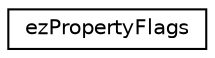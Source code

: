 digraph "Graphical Class Hierarchy"
{
 // LATEX_PDF_SIZE
  edge [fontname="Helvetica",fontsize="10",labelfontname="Helvetica",labelfontsize="10"];
  node [fontname="Helvetica",fontsize="10",shape=record];
  rankdir="LR";
  Node0 [label="ezPropertyFlags",height=0.2,width=0.4,color="black", fillcolor="white", style="filled",URL="$d2/da3/structez_property_flags.htm",tooltip="Flags used to describe a property and its type."];
}
